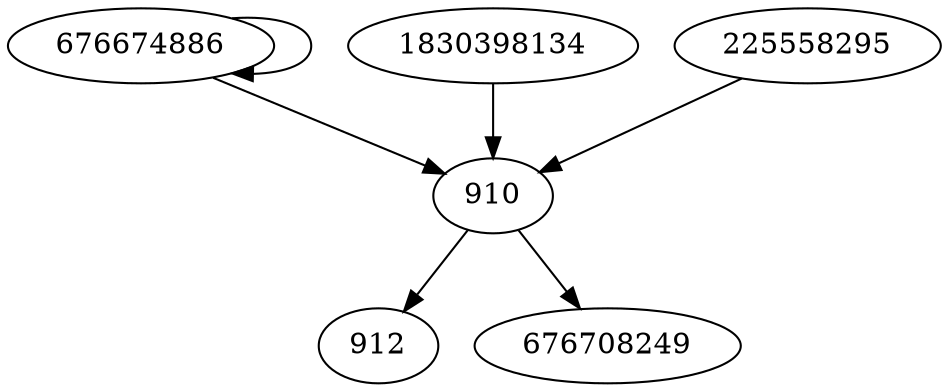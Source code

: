 digraph  {
676674886;
910;
912;
1830398134;
225558295;
676708249;
676674886 -> 676674886;
676674886 -> 910;
910 -> 912;
910 -> 676708249;
1830398134 -> 910;
225558295 -> 910;
}
